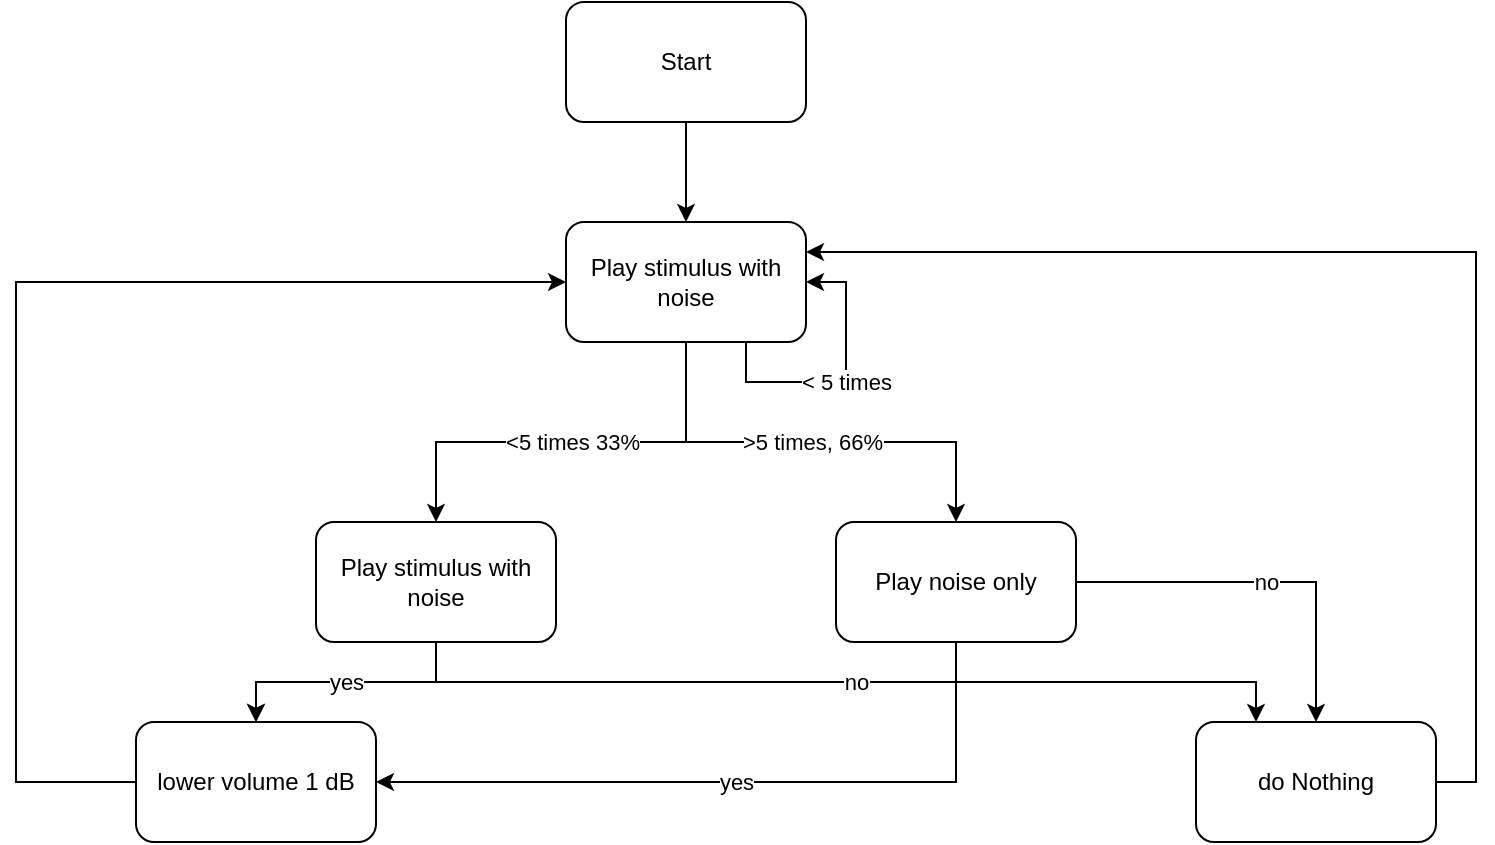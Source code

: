 <mxfile version="15.4.3" type="device"><diagram id="ox215Hg5I6L334azBA5V" name="Page-1"><mxGraphModel dx="1185" dy="665" grid="1" gridSize="10" guides="1" tooltips="1" connect="1" arrows="1" fold="1" page="1" pageScale="1" pageWidth="850" pageHeight="1100" math="0" shadow="0"><root><mxCell id="0"/><mxCell id="1" parent="0"/><mxCell id="UjSwktX58GGQYq990zrH-21" value="" style="edgeStyle=orthogonalEdgeStyle;rounded=0;orthogonalLoop=1;jettySize=auto;html=1;" edge="1" parent="1" source="UjSwktX58GGQYq990zrH-1" target="UjSwktX58GGQYq990zrH-20"><mxGeometry relative="1" as="geometry"/></mxCell><mxCell id="UjSwktX58GGQYq990zrH-22" value="yes" style="edgeStyle=orthogonalEdgeStyle;rounded=0;orthogonalLoop=1;jettySize=auto;html=1;" edge="1" parent="1" source="UjSwktX58GGQYq990zrH-1" target="UjSwktX58GGQYq990zrH-20"><mxGeometry relative="1" as="geometry"/></mxCell><mxCell id="UjSwktX58GGQYq990zrH-1" value="Play stimulus with noise" style="rounded=1;whiteSpace=wrap;html=1;" vertex="1" parent="1"><mxGeometry x="180" y="410" width="120" height="60" as="geometry"/></mxCell><mxCell id="UjSwktX58GGQYq990zrH-13" value="&amp;lt;5 times 33%" style="edgeStyle=orthogonalEdgeStyle;rounded=0;orthogonalLoop=1;jettySize=auto;html=1;" edge="1" parent="1" source="UjSwktX58GGQYq990zrH-12" target="UjSwktX58GGQYq990zrH-1"><mxGeometry relative="1" as="geometry"><Array as="points"><mxPoint x="365" y="370"/><mxPoint x="240" y="370"/></Array></mxGeometry></mxCell><mxCell id="UjSwktX58GGQYq990zrH-18" value="&amp;gt;5 times, 66%" style="edgeStyle=orthogonalEdgeStyle;rounded=0;orthogonalLoop=1;jettySize=auto;html=1;exitX=0.5;exitY=1;exitDx=0;exitDy=0;entryX=0.5;entryY=0;entryDx=0;entryDy=0;" edge="1" parent="1" source="UjSwktX58GGQYq990zrH-12" target="UjSwktX58GGQYq990zrH-17"><mxGeometry relative="1" as="geometry"><Array as="points"><mxPoint x="365" y="370"/><mxPoint x="500" y="370"/></Array></mxGeometry></mxCell><mxCell id="UjSwktX58GGQYq990zrH-12" value="Play stimulus with noise" style="rounded=1;whiteSpace=wrap;html=1;" vertex="1" parent="1"><mxGeometry x="305" y="260" width="120" height="60" as="geometry"/></mxCell><mxCell id="UjSwktX58GGQYq990zrH-15" value="" style="edgeStyle=orthogonalEdgeStyle;rounded=0;orthogonalLoop=1;jettySize=auto;html=1;" edge="1" parent="1" source="UjSwktX58GGQYq990zrH-14" target="UjSwktX58GGQYq990zrH-12"><mxGeometry relative="1" as="geometry"/></mxCell><mxCell id="UjSwktX58GGQYq990zrH-14" value="Start" style="rounded=1;whiteSpace=wrap;html=1;" vertex="1" parent="1"><mxGeometry x="305" y="150" width="120" height="60" as="geometry"/></mxCell><mxCell id="UjSwktX58GGQYq990zrH-16" value="&amp;lt; 5 times" style="edgeStyle=orthogonalEdgeStyle;rounded=0;orthogonalLoop=1;jettySize=auto;html=1;exitX=0.75;exitY=1;exitDx=0;exitDy=0;entryX=1;entryY=0.5;entryDx=0;entryDy=0;" edge="1" parent="1" source="UjSwktX58GGQYq990zrH-12" target="UjSwktX58GGQYq990zrH-12"><mxGeometry relative="1" as="geometry"/></mxCell><mxCell id="UjSwktX58GGQYq990zrH-26" value="no" style="edgeStyle=orthogonalEdgeStyle;rounded=0;orthogonalLoop=1;jettySize=auto;html=1;" edge="1" parent="1" source="UjSwktX58GGQYq990zrH-17" target="UjSwktX58GGQYq990zrH-25"><mxGeometry relative="1" as="geometry"/></mxCell><mxCell id="UjSwktX58GGQYq990zrH-27" value="yes" style="edgeStyle=orthogonalEdgeStyle;rounded=0;orthogonalLoop=1;jettySize=auto;html=1;entryX=1;entryY=0.5;entryDx=0;entryDy=0;" edge="1" parent="1" source="UjSwktX58GGQYq990zrH-17" target="UjSwktX58GGQYq990zrH-20"><mxGeometry relative="1" as="geometry"><Array as="points"><mxPoint x="500" y="540"/></Array></mxGeometry></mxCell><mxCell id="UjSwktX58GGQYq990zrH-17" value="Play noise only" style="rounded=1;whiteSpace=wrap;html=1;" vertex="1" parent="1"><mxGeometry x="440" y="410" width="120" height="60" as="geometry"/></mxCell><mxCell id="UjSwktX58GGQYq990zrH-28" style="edgeStyle=orthogonalEdgeStyle;rounded=0;orthogonalLoop=1;jettySize=auto;html=1;entryX=0;entryY=0.5;entryDx=0;entryDy=0;" edge="1" parent="1" source="UjSwktX58GGQYq990zrH-20" target="UjSwktX58GGQYq990zrH-12"><mxGeometry relative="1" as="geometry"><Array as="points"><mxPoint x="30" y="540"/><mxPoint x="30" y="290"/></Array></mxGeometry></mxCell><mxCell id="UjSwktX58GGQYq990zrH-20" value="lower volume 1 dB" style="whiteSpace=wrap;html=1;rounded=1;" vertex="1" parent="1"><mxGeometry x="90" y="510" width="120" height="60" as="geometry"/></mxCell><mxCell id="UjSwktX58GGQYq990zrH-24" value="no" style="edgeStyle=orthogonalEdgeStyle;rounded=0;orthogonalLoop=1;jettySize=auto;html=1;entryX=0.25;entryY=0;entryDx=0;entryDy=0;" edge="1" parent="1" target="UjSwktX58GGQYq990zrH-25"><mxGeometry relative="1" as="geometry"><mxPoint x="240" y="480" as="sourcePoint"/><Array as="points"><mxPoint x="240" y="490"/></Array></mxGeometry></mxCell><mxCell id="UjSwktX58GGQYq990zrH-29" style="edgeStyle=orthogonalEdgeStyle;rounded=0;orthogonalLoop=1;jettySize=auto;html=1;exitX=1;exitY=0.5;exitDx=0;exitDy=0;entryX=1;entryY=0.25;entryDx=0;entryDy=0;" edge="1" parent="1" source="UjSwktX58GGQYq990zrH-25" target="UjSwktX58GGQYq990zrH-12"><mxGeometry relative="1" as="geometry"/></mxCell><mxCell id="UjSwktX58GGQYq990zrH-25" value="do Nothing" style="whiteSpace=wrap;html=1;rounded=1;" vertex="1" parent="1"><mxGeometry x="620" y="510" width="120" height="60" as="geometry"/></mxCell></root></mxGraphModel></diagram></mxfile>